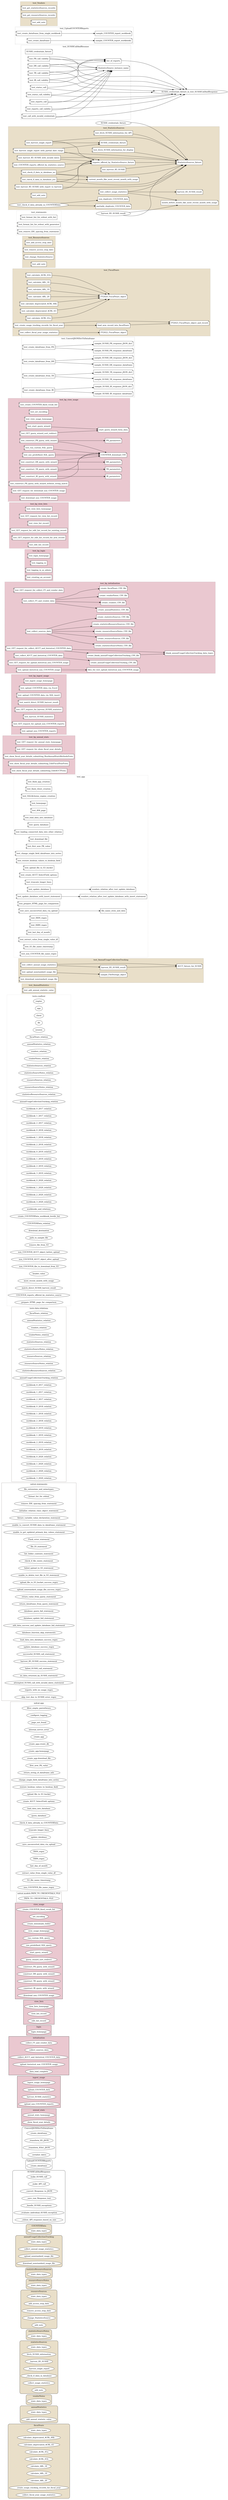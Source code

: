 digraph package_dependencies {
    graph [rankdir="LR"]

    /* Cluster Types
        Rounded = Class
        Rounded, light gold fill = Relation class
        Light garnet fill = Blueprint
        Grey (50% of #2c2a29) outline = Module collecting general functions
        Dotted = Test module
    */

    node [  // To remove the fill color from the individual function nodes
        style="filled"
        fillcolor="white"
    ]
    /* Node Types
        Box = Function
        Cds = Route function
        Folder = Function connecting to S3
        Cylinder = Function connecting to MySQL
        Note = Fixture function
        Component = Test function
    */


    /* *** All Functions *** */

    subgraph cluster_fiscalYears {
        label="fiscalYears"
        style="rounded"
        bgcolor="#e9dfc9"

        state_data_types_in_fiscalYears [
            label="state_data_types"
            /*shape=""*/
        ]
        calculate_depreciated_ACRL_60b
        calculate_depreciated_ACRL_63
        calculate_ACRL_61a
        calculate_ACRL_61b
        calculate_ARL_18
        calculate_ARL_19
        calculate_ARL_20
        create_usage_tracking_records_for_fiscal_year
        collect_fiscal_year_usage_statistics
    }


    subgraph cluster_annualStatistics {
        label="annualStatistics"
        style="rounded"
        bgcolor="#e9dfc9"

        state_data_types_in_annualStatistics [
            label="state_data_types"
            /*shape=""*/
        ]
        add_annual_statistic_value
    }


    subgraph cluster_vendorNotes {
        label="vendorNotes"
        style="rounded"
        bgcolor="#e9dfc9"

        state_data_types_in_vendorNotes [
            label="state_data_types"
            /*shape=""*/
        ]
    }


    subgraph cluster_statisticsSources {
        label="statisticsSources"
        style="rounded"
        bgcolor="#e9dfc9"

        state_data_types_in_statisticsSources [
            label="state_data_types"
            /*shape=""*/
        ]
        fetch_SUSHI_information
        _harvest_R5_SUSHI
        _harvest_single_report
        _check_if_data_in_database
        collect_usage_statistics
        add_note_in_statisticsSources [
            label="add_note"
            /*shape=""*/
        ]
    }


    subgraph cluster_statisticsSourceNotes {
        label="statisticsSourceNotes"
        style="rounded"
        bgcolor="#e9dfc9"

        state_data_types_in_statisticsSourceNotes [
            label="state_data_types"
            /*shape=""*/
        ]
    }


    subgraph cluster_resourceSources {
        label="resourceSources"
        style="rounded"
        bgcolor="#e9dfc9"

        state_data_types_in_resourceSources [
            label="state_data_types"
            /*shape=""*/
        ]
        add_access_stop_date
        remove_access_stop_date
        change_StatisticsSource
        add_note_in_resourceSources [
            label="add_note"
            /*shape=""*/
        ]
    }


    subgraph cluster_resourceSourceNotes {
        label="resourceSourceNotes"
        style="rounded"
        bgcolor="#e9dfc9"

        state_data_types_in_resourceSourceNotes [
            label="state_data_types"
            /*shape=""*/
        ]
    }


    subgraph cluster_statisticsResourceSources {
        label="statisticsResourceSources"
        style="rounded"
        bgcolor="#e9dfc9"

        state_data_types_in_statisticsResourceSources [
            label="state_data_types"
            /*shape=""*/
        ]
    }


    subgraph cluster_annualUsageCollectionTracking {
        label="annualUsageCollectionTracking"
        style="rounded"
        bgcolor="#e9dfc9"

        state_data_types_in_annualUsageCollectionTracking [
            label="state_data_types"
            /*shape=""*/
        ]
        collect_annual_usage_statistics
        upload_nonstandard_usage_file
        download_nonstandard_usage_file
    }


    subgraph cluster_COUNTERData {
        label="COUNTERData"
        style="rounded"
        bgcolor="#e9dfc9"

        state_data_types_in_COUNTERData [
            label="state_data_types"
            /*shape=""*/
        ]
    }


    subgraph cluster_SUSHICallAndResponse {
        label="SUSHICallAndResponse"
        style="rounded"

        make_SUSHI_call
        _make_API_call
        _convert_Response_to_JSON
        _save_raw_Response_text
        _handle_SUSHI_exceptions
        _evaluate_individual_SUSHI_exception
        _stdout_API_response_based_on_size
    }


    subgraph cluster_UploadCOUNTERReports {
        label="UploadCOUNTERReports"
        style="rounded"

        create_dataframe_in_UploadCOUNTERReports [
            label="create_dataframe"
            /*shape=""*/
        ]
    }


    subgraph cluster_ConvertJSONDictToDataframe {
        label="ConvertJSONDictToDataframe"
        style="rounded"

        create_dataframe_in_ConvertJSONDictToDataframe [
            label="create_dataframe"
            /*shape=""*/
        ]
        _transform_R5_JSON
        _transform_R5b1_JSON
        _serialize_dates
    }


    subgraph cluster_annual_stats {
        label="annual_stats"
        bgcolor="#eac8d0"

        annual_stats_homepage
        show_fiscal_year_details
    }


    subgraph cluster_ingest_usage {
        label="ingest_usage"
        bgcolor="#eac8d0"

        ingest_usage_homepage
        upload_COUNTER_data
        harvest_SUSHI_statistics
        upload_non_COUNTER_reports
    }


    subgraph cluster_initialization {
        label="initialization"
        bgcolor="#eac8d0"

        collect_FY_and_vendor_data
        collect_sources_data
        collect_AUCT_and_historical_COUNTER_data
        upload_historical_non_COUNTER_usage
        data_load_complete
    }


    subgraph cluster_login {
        label="login"
        bgcolor="#eac8d0"

        login_homepage
    }


    subgraph cluster_view_lists {
        label="view_lists"
        bgcolor="#eac8d0"

        view_lists_homepage
        view_list_record
        edit_list_record
    }


    subgraph cluster_view_usage {
        label="view_usage"
        bgcolor="#eac8d0"

        create_COUNTER_fixed_vocab_list
        set_encoding
        create_downloads_folder
        view_usage_homepage
        run_custom_SQL_query
        use_predefined_SQL_query
        start_query_wizard
        query_wizard_sort_redirect
        construct_PR_query_with_wizard
        construct_DR_query_with_wizard
        construct_TR_query_with_wizard
        construct_IR_query_with_wizard
        download_non_COUNTER_usage
    }


    subgraph cluster_PATH_TO_CREDENTIALS_FILE {
        label="nolcat.models.PATH_TO_CREDENTIALS_FILE"
        pencolor="#857e7a"

        PATH_TO_CREDENTIALS_FILE
    }


    subgraph cluster_app {
        label="nolcat.app"
        pencolor="#857e7a"

        filter_empty_parentheses
        configure_logging
        page_not_found
        internal_server_error
        create_app
        "create_app.create_db"
        "create_app.homepage"
        "create_app.download_file"
        first_new_PK_value
        return_string_of_dataframe_info
        change_single_field_dataframe_into_series
        restore_boolean_values_to_boolean_field
        upload_file_to_S3_bucket
        create_AUCT_SelectField_options
        load_data_into_database
        query_database
        check_if_data_already_in_COUNTERData
        truncate_longer_lines
        update_database
        save_unconverted_data_via_upload
        ISSN_regex
        ISBN_regex
        last_day_of_month
        extract_value_from_single_value_df
        S3_file_name_timestamp
        non_COUNTER_file_name_regex
    }


    subgraph cluster_statements {
        label="nolcat.statements"
        pencolor="#857e7a"

        file_extensions_and_mimetypes
        format_list_for_stdout
        remove_IDE_spacing_from_statement
        initialize_relation_class_object_statement
        fixture_variable_value_declaration_statement
        unable_to_convert_SUSHI_data_to_dataframe_statement
        unable_to_get_updated_primary_key_values_statement
        Flask_error_statement
        file_IO_statement
        list_folder_contents_statement
        check_if_file_exists_statement
        failed_upload_to_S3_statement
        unable_to_delete_test_file_in_S3_statement
        upload_file_to_S3_bucket_success_regex
        upload_nonstandard_usage_file_success_regex
        return_value_from_query_statement
        return_dataframe_from_query_statement
        database_query_fail_statement
        database_update_fail_statement
        add_data_success_and_update_database_fail_statement
        database_function_skip_statements
        load_data_into_database_success_regex
        update_database_success_regex
        successful_SUSHI_call_statement
        harvest_R5_SUSHI_success_statement
        failed_SUSHI_call_statement
        no_data_returned_by_SUSHI_statement
        attempted_SUSHI_call_with_invalid_dates_statement
        reports_with_no_usage_regex
        skip_test_due_to_SUSHI_error_regex
    }


    subgraph cluster_relations {
        label="tests.data.relations"
        pencolor="#857e7a"

        fiscalYears_relation_in_relations [
            label="fiscalYears_relation"
            /*shape=""*/
        ]
        annualStatistics_relation_in_relations [
            label="annualStatistics_relation"
            /*shape=""*/
        ]
        vendors_relation_in_relations [
            label="vendors_relation"
            /*shape=""*/
        ]
        vendorNotes_relation_in_relations [
            label="vendorNotes_relation"
            /*shape=""*/
        ]
        statisticsSources_relation_in_relations [
            label="statisticsSources_relation"
            /*shape=""*/
        ]
        statisticsSourceNotes_relation_in_relations [
            label="statisticsSourceNotes_relation"
            /*shape=""*/
        ]
        resourceSources_relation_in_relations [
            label="resourceSources_relation"
            /*shape=""*/
        ]
        resourceSourceNotes_relation_in_relations [
            label="resourceSourceNotes_relation"
            /*shape=""*/
        ]
        statisticsResourceSources_relation_in_relations [
            label="statisticsResourceSources_relation"
            /*shape=""*/
        ]
        annualUsageCollectionTracking_relation_in_relations [
            label="annualUsageCollectionTracking_relation"
            /*shape=""*/
        ]
        workbook_0_2017_relation_in_relations [
            label="workbook_0_2017_relation"
            /*shape=""*/
        ]
        workbook_1_2017_relation_in_relations [
            label="workbook_1_2017_relation"
            /*shape=""*/
        ]
        workbook_2_2017_relation_in_relations [
            label="workbook_2_2017_relation"
            /*shape=""*/
        ]
        workbook_0_2018_relation_in_relations [
            label="workbook_0_2018_relation"
            /*shape=""*/
        ]
        workbook_1_2018_relation_in_relations [
            label="workbook_1_2018_relation"
            /*shape=""*/
        ]
        workbook_2_2018_relation_in_relations [
            label="workbook_2_2018_relation"
            /*shape=""*/
        ]
        workbook_0_2019_relation_in_relations [
            label="workbook_0_2019_relation"
            /*shape=""*/
        ]
        workbook_1_2019_relation_in_relations [
            label="workbook_1_2019_relation"
            /*shape=""*/
        ]
        workbook_2_2019_relation_in_relations [
            label="workbook_2_2019_relation"
            /*shape=""*/
        ]
        workbook_3_2019_relation_in_relations [
            label="workbook_3_2019_relation"
            /*shape=""*/
        ]
        workbook_0_2020_relation_in_relations [
            label="workbook_0_2020_relation"
            /*shape=""*/
        ]
        workbook_1_2020_relation_in_relations [
            label="workbook_1_2020_relation"
            /*shape=""*/
        ]
        workbook_2_2020_relation_in_relations [
            label="workbook_2_2020_relation"
            /*shape=""*/
        ]
        workbook_3_2020_relation_in_relations [
            label="workbook_3_2020_relation"
            /*shape=""*/
        ]
    }


    subgraph cluster_conftest {
        label="tests.conftest"
        style="dotted"
        pencolor="#857e7a"

        engine
        app
        client
        db
        session
        fiscalYears_relation_in_conftest [
            label="fiscalYears_relation"
            /*shape=""*/
        ]
        annualStatistics_relation_in_conftest [
            label="annualStatistics_relation"
            /*shape=""*/
        ]
        vendors_relation_in_conftest [
            label="vendors_relation"
            /*shape=""*/
        ]
        vendorNotes_relation_in_conftest [
            label="vendorNotes_relation"
            /*shape=""*/
        ]
        statisticsSources_relation_in_conftest [
            label="statisticsSources_relation"
            /*shape=""*/
        ]
        statisticsSourceNotes_relation_in_conftest [
            label="statisticsSourceNotes_relation"
            /*shape=""*/
        ]
        resourceSources_relation_in_conftest [
            label="resourceSources_relation"
            /*shape=""*/
        ]
        resourceSourceNotes_relation_in_conftest [
            label="resourceSourceNotes_relation"
            /*shape=""*/
        ]
        statisticsResourceSources_relation_in_conftest [
            label="statisticsResourceSources_relation"
            /*shape=""*/
        ]
        annualUsageCollectionTracking_relation_in_conftest [
            label="annualUsageCollectionTracking_relation"
            /*shape=""*/
        ]
        workbook_0_2017_relation_in_conftest [
            label="workbook_0_2017_relation"
            /*shape=""*/
        ]
        workbook_1_2017_relation_in_conftest [
            label="workbook_1_2017_relation"
            /*shape=""*/
        ]
        workbook_2_2017_relation_in_conftest [
            label="workbook_2_2017_relation"
            /*shape=""*/
        ]
        workbook_0_2018_relation_in_conftest [
            label="workbook_0_2018_relation"
            /*shape=""*/
        ]
        workbook_1_2018_relation_in_conftest [
            label="workbook_1_2018_relation"
            /*shape=""*/
        ]
        workbook_2_2018_relation_in_conftest [
            label="workbook_2_2018_relation"
            /*shape=""*/
        ]
        workbook_0_2019_relation_in_conftest [
            label="workbook_0_2019_relation"
            /*shape=""*/
        ]
        workbook_1_2019_relation_in_conftest [
            label="workbook_1_2019_relation"
            /*shape=""*/
        ]
        workbook_2_2019_relation_in_conftest [
            label="workbook_2_2019_relation"
            /*shape=""*/
        ]
        workbook_3_2019_relation_in_conftest [
            label="workbook_3_2019_relation"
            /*shape=""*/
        ]
        workbook_0_2020_relation_in_conftest [
            label="workbook_0_2020_relation"
            /*shape=""*/
        ]
        workbook_1_2020_relation_in_conftest [
            label="workbook_1_2020_relation"
            /*shape=""*/
        ]
        workbook_2_2020_relation_in_conftest [
            label="workbook_2_2020_relation"
            /*shape=""*/
        ]
        workbook_3_2020_relation_in_conftest [
            label="workbook_3_2020_relation"
            /*shape=""*/
        ]
        workbooks_and_relations
        create_COUNTERData_workbook_iterdir_list
        COUNTERData_relation
        download_destination
        path_to_sample_file
        remove_file_from_S3
        non_COUNTER_AUCT_object_before_upload
        non_COUNTER_AUCT_object_after_upload
        non_COUNTER_file_to_download_from_S3
        header_value
        most_recent_month_with_usage
        match_direct_SUSHI_harvest_result
        COUNTER_reports_offered_by_statistics_source
        prepare_HTML_page_for_comparison
    }


    subgraph cluster_test_AnnualStatistics {
        label="test_AnnualStatistics"
        style="dotted"
        bgcolor="#e9dfc9"

        test_add_annual_statistic_value [shape="component"]
    }


    subgraph cluster_test_AnnualUsageCollectionTracking {
        label="test_AnnualUsageCollectionTracking"
        style="dotted"
        bgcolor="#e9dfc9"

        AUCT_fixture_for_SUSHI [shape="note"]
        harvest_R5_SUSHI_result_in_test_AnnualUsageCollectionTracking [
            label="harvest_R5_SUSHI_result"
            shape="note"
        ]
        test_collect_annual_usage_statistics [shape="component"]
        sample_FileStorage_object [shape="note"]
        test_upload_nonstandard_usage_file [shape="component"]
        test_download_nonstandard_usage_file [shape="component"]
    }


    subgraph cluster_test_app {
        label="test_app"
        style="dotted"
        pencolor="#857e7a"

        test_flask_app_creation [shape="component"]
        test_flask_client_creation [shape="component"]
        test_SQLAlchemy_engine_creation [shape="component"]
        test_homepage [shape="component"]
        test_404_page [shape="component"]
        test_load_data_into_database [shape="component"]
        test_query_database [shape="component"]
        test_loading_connected_data_into_other_relation [shape="component"]
        test_download_file [shape="component"]
        test_first_new_PK_value [shape="component"]
        test_change_single_field_dataframe_into_series [shape="component"]
        test_restore_boolean_values_to_boolean_field [shape="component"]
        test_upload_file_to_S3_bucket [shape="component"]
        test_create_AUCT_SelectField_options [shape="component"]
        test_truncate_longer_lines [shape="component"]
        vendors_relation_after_test_update_database [shape="note"]
        test_update_database [shape="component"]
        vendors_relation_after_test_update_database_with_insert_statement [shape="note"]
        test_update_database_with_insert_statement [shape="component"]
        test_prepare_HTML_page_for_comparison [shape="component"]
        file_name_stem_and_data [shape="note"]
        test_save_unconverted_data_via_upload [shape="component"]
        test_ISSN_regex [shape="component"]
        test_ISBN_regex [shape="component"]
        test_last_day_of_month [shape="component"]
        test_extract_value_from_single_value_df [shape="component"]
        test_S3_file_name_timestamp [shape="component"]
        test_non_COUNTER_file_name_regex [shape="component"]
    }


    subgraph cluster_test_bp_annual_stats {
        label="test_bp_annual_stats"
        style="dotted"
        bgcolor="#eac8d0"

        test_GET_request_for_annual_stats_homepage [shape="component"]
        test_GET_request_for_show_fiscal_year_details [shape="component"]
        test_show_fiscal_year_details_submitting_RunAnnualStatsMethodsForm [shape="component"]
        test_show_fiscal_year_details_submitting_EditFiscalYearForm [shape="component"]
        test_show_fiscal_year_details_submitting_EditAUCTForm [shape="component"]
    }


    subgraph cluster_test_bp_ingest_usage {
        label="test_bp_ingest_usage"
        style="dotted"
        bgcolor="#eac8d0"

        test_ingest_usage_homepage [shape="component"]
        test_upload_COUNTER_data_via_Excel [shape="component"]
        test_upload_COUNTER_data_via_SQL_insert [shape="component"]
        test_match_direct_SUSHI_harvest_result [shape="component"]
        test_GET_request_for_harvest_SUSHI_statistics [shape="component"]
        test_harvest_SUSHI_statistics [shape="component"]
        test_GET_request_for_upload_non_COUNTER_reports [shape="component"]
        test_upload_non_COUNTER_reports [shape="component"]
    }


    subgraph cluster_test_bp_initialization {
        label="test_bp_initialization"
        style="dotted"
        bgcolor="#eac8d0"

        blank_annualUsageCollectionTracking_data_types [shape="note"]
        create_fiscalYears_CSV_file [shape="note"]
        create_annualStatistics_CSV_file [shape="note"]
        create_vendors_CSV_file [shape="note"]
        create_vendorNotes_CSV_file [shape="note"]
        create_statisticsSources_CSV_file [shape="note"]
        create_statisticsSourceNotes_CSV_file [shape="note"]
        create_resourceSources_CSV_file [shape="note"]
        create_resourceSourceNotes_CSV_file [shape="note"]
        create_statisticsResourceSources_CSV_file [shape="note"]
        create_blank_annualUsageCollectionTracking_CSV_file [shape="note"]
        create_annualUsageCollectionTracking_CSV_file [shape="note"]
        test_GET_request_for_collect_FY_and_vendor_data [shape="component"]
        test_collect_FY_and_vendor_data [shape="component"]
        test_collect_sources_data [shape="component"]
        test_GET_request_for_collect_AUCT_and_historical_COUNTER_data [shape="component"]
        test_collect_AUCT_and_historical_COUNTER_data [shape="component"]
        test_GET_request_for_upload_historical_non_COUNTER_usage [shape="component"]
        files_for_test_upload_historical_non_COUNTER_usage [shape="note"]
        test_upload_historical_non_COUNTER_usage [shape="component"]
    }


    subgraph cluster_test_bp_login {
        label="test_bp_login"
        style="dotted"
        bgcolor="#eac8d0"

        test_login_homepage [shape="component"]
        test_logging_in [shape="component"]
        test_logging_in_as_admin [shape="component"]
        test_creating_an_account [shape="component"]
    }


    subgraph cluster_test_bp_view_lists {
        label="test_bp_view_lists"
        style="dotted"
        bgcolor="#eac8d0"

        test_view_lists_homepage [shape="component"]
        test_GET_request_for_view_list_record [shape="component"]
        test_view_list_record [shape="component"]
        test_GET_request_for_edit_list_record_for_existing_record [shape="component"]
        test_GET_request_for_edit_list_record_for_new_record [shape="component"]
        test_edit_list_record [shape="component"]
    }


    subgraph cluster_test_bp_view_usage {
        label="test_bp_view_usage"
        style="dotted"
        bgcolor="#eac8d0"

        COUNTER_download_CSV [shape="note"]
        test_create_COUNTER_fixed_vocab_list [shape="component"]
        test_set_encoding [shape="component"]
        test_view_usage_homepage [shape="component"]
        test_run_custom_SQL_query [shape="component"]
        test_use_predefined_SQL_query [shape="component"]
        start_query_wizard_form_data [shape="note"]
        test_start_query_wizard [shape="component"]
        test_GET_query_wizard_sort_redirect [shape="component"]
        PR_parameters [shape="note"]
        test_construct_PR_query_with_wizard [shape="component"]
        DR_parameters [shape="note"]
        test_construct_DR_query_with_wizard [shape="component"]
        TR_parameters [shape="note"]
        test_construct_TR_query_with_wizard [shape="component"]
        IR_parameters [shape="note"]
        test_construct_IR_query_with_wizard [shape="component"]
        test_construct_PR_query_with_wizard_without_string_match [shape="component"]
        test_GET_request_for_download_non_COUNTER_usage [shape="component"]
        test_download_non_COUNTER_usage [shape="component"]
    }


    subgraph cluster_test_ConvertJSONDictToDataframe {
        label="test_ConvertJSONDictToDataframe"
        style="dotted"

        sample_SUSHI_PR_response_JSON_dict [shape="note"]
        sample_SUSHI_DR_response_JSON_dict [shape="note"]
        sample_SUSHI_TR_response_JSON_dict [shape="note"]
        sample_SUSHI_IR_response_JSON_dict [shape="note"]
        sample_SUSHI_PR_response_dataframe [shape="note"]
        sample_SUSHI_DR_response_dataframe [shape="note"]
        sample_SUSHI_TR_response_dataframe [shape="note"]
        sample_SUSHI_IR_response_dataframe [shape="note"]
        test_create_dataframe_from_PR [shape="component"]
        test_create_dataframe_from_DR [shape="component"]
        test_create_dataframe_from_TR [shape="component"]
        test_create_dataframe_from_IR [shape="component"]
    }


    subgraph cluster_test_FiscalYears {
        label="test_FiscalYears"
        style="dotted"
        bgcolor="#e9dfc9"

        FY2020_FiscalYears_object [shape="note"]
        test_calculate_depreciated_ACRL_60b [shape="component"]
        test_calculate_depreciated_ACRL_63 [shape="component"]
        test_calculate_ACRL_61a [shape="component"]
        test_calculate_ACRL_61b [shape="component"]
        test_calculate_ARL_18 [shape="component"]
        test_calculate_ARL_19 [shape="component"]
        test_calculate_ARL_20 [shape="component"]
        FY2023_FiscalYears_object_and_record [shape="note"]
        load_new_record_into_fiscalYears [shape="note"]
        test_create_usage_tracking_records_for_fiscal_year [shape="component"]
        FY2022_FiscalYears_object [shape="note"]
        test_collect_fiscal_year_usage_statistics [shape="component"]
    }


    subgraph cluster_test_ResourceSources {
        label="test_ResourceSources"
        style="dotted"
        bgcolor="#e9dfc9"

        test_add_access_stop_date [shape="component"]
        test_remove_access_stop_date [shape="component"]
        test_change_StatisticsSource [shape="component"]
        test_add_note_in_test_ResourceSources [
            label="test_add_note"
            shape="component"
        ]
    }


    subgraph cluster_test_statements {
        label="test_statements"
        style="dotted"
        pencolor="#857e7a"

        test_format_list_for_stdout_with_list [shape="component"]
        test_format_list_for_stdout_with_generator [shape="component"]
        test_remove_IDE_spacing_from_statement [shape="component"]
    }


    subgraph cluster_test_StatisticsSources {
        label="test_StatisticsSources"
        style="dotted"
        bgcolor="#e9dfc9"

        current_month_like_most_recent_month_with_usage [shape="note"]
        StatisticsSources_fixture [shape="note"]
        test_fetch_SUSHI_information_for_API [shape="component"]
        test_fetch_SUSHI_information_for_display [shape="component"]
        SUSHI_credentials_fixture_in_test_StatisticsSources [
            label="SUSHI_credentials_fixture"
            shape="note"
        ]
        reports_offered_by_StatisticsSource_fixture [shape="note"]
        test_COUNTER_reports_offered_by_statistics_source [shape="component"]
        test_check_if_data_in_database_no [shape="component"]
        test_check_if_data_in_database_yes [shape="component"]
        test_harvest_single_report [shape="component"]
        test_harvest_single_report_with_partial_date_range [shape="component"]
        test_harvest_R5_SUSHI [shape="component"]
        test_harvest_R5_SUSHI_with_report_to_harvest [shape="component"]
        test_harvest_R5_SUSHI_with_invalid_dates [shape="component"]
        month_before_month_like_most_recent_month_with_usage [shape="note"]
        harvest_R5_SUSHI_result_in_test_StatisticsSources [
            label="harvest_R5_SUSHI_result"
            shape="note"
        ]
        test_collect_usage_statistics [shape="component"]
        test_add_note_in_test_StatisticsSources [
            label="test_add_note"
            shape="component"
        ]
        partially_duplicate_COUNTER_data [shape="note"]
        non_duplicate_COUNTER_data [shape="note"]
        test_check_if_data_already_in_COUNTERData
    }


    subgraph cluster_test_SUSHICallAndResonse {
        label="test_SUSHICallAndResonse"
        style="dotted"

        SUSHI_credentials_fixture_in_test_SUSHICallAndResonse [
            label="SUSHI_credentials_fixture"
            shape="note"
        ]
        StatisticsSource_instance_name [shape="note"]
        test_status_call [shape="component"]
        test_status_call_validity [shape="component"]
        test_reports_call [shape="component"]
        test_reports_call_validity [shape="component"]
        list_of_reports [shape="note"]
        test_PR_call_validity [shape="component"]
        test_DR_call_validity [shape="component"]
        test_TR_call_validity [shape="component"]
        test_IR_call_validity [shape="component"]
        test_call_with_invalid_credentials [shape="component"]
    }


    subgraph cluster_test_UploadCOUNTERReports {
        label="test_UploadCOUNTERReports"
        style="dotted"

        sample_COUNTER_report_workbook [shape="note"]
        test_create_dataframe_from_single_workbook [shape="component"]
        sample_COUNTER_report_workbooks [shape="note"]
        test_create_dataframe [shape="component"]
    }


    subgraph cluster_test_Vendors {
        label="test_Vendors"
        style="dotted"
        bgcolor="#e9dfc9"

        test_get_statisticsSources_records [shape="component"]
        test_get_resourceSources_records [shape="component"]
        test_add_note_in_test_Vendors [
            label="test_add_note"
            shape="component"
        ]
    }

    
    /* *** Calls Between Functions (Organized by Calling Function) *** */
    // nolcat.annual_stats.views

    // nolcat.ingest_usage.views

    // nolcat.initialization.views

    // nolcat.login.views

    // nolcat.view_lists.views

    // nolcat.view_usage.views

    // nolcat.app

    // nolcat.ConvertJSONDictToDataframe

    // nolcat.models.FiscalYears

    // nolcat.models.AnnualStatistics

    // nolcat.models.Vendors

    // nolcat.models.VendorNotes

    // nolcat.models.StatisticsSources

    // nolcat.models.StatisticsSourceNotes

    // nolcat.models.ResourceSources

    // nolcat.models.ResourceSourceNotes

    // nolcat.models.StatisticsResourceSources

    // nolcat.models.AnnualUsageCollectionTracking

    // nolcat.models.COUNTERData

    // nolcat.statements

    // nolcat.SUSHICallAndResponse

    // nolcat.UploadCOUNTERReports

    // tests.data.relations

    // tests.conftest

    // tests.test_AnnualStatistics

    // tests.test_AnnualUsageCollectionTracking
    harvest_R5_SUSHI_result_in_test_AnnualUsageCollectionTracking -> AUCT_fixture_for_SUSHI
    test_collect_annual_usage_statistics -> AUCT_fixture_for_SUSHI
    test_collect_annual_usage_statistics -> harvest_R5_SUSHI_result_in_test_AnnualUsageCollectionTracking
    test_upload_nonstandard_usage_file -> sample_FileStorage_object

    // tests.test_app
    test_update_database -> vendors_relation_after_test_update_database
    test_update_database_with_insert_statement -> vendors_relation_after_test_update_database_with_insert_statement
    test_save_unconverted_data_via_upload -> file_name_stem_and_data

    // tests.test_bp_annual_stats

    // tests.test_bp_ingest_usage

    // tests.test_bp_initialization
    create_blank_annualUsageCollectionTracking_CSV_file -> blank_annualUsageCollectionTracking_data_types
    test_GET_request_for_collect_AUCT_and_historical_COUNTER_data -> blank_annualUsageCollectionTracking_data_types
    test_collect_FY_and_vendor_data -> create_fiscalYears_CSV_file
    test_collect_FY_and_vendor_data -> create_annualStatistics_CSV_file
    test_collect_FY_and_vendor_data -> create_vendors_CSV_file
    test_collect_FY_and_vendor_data -> create_vendorNotes_CSV_file
    test_collect_sources_data -> create_statisticsSources_CSV_file
    test_collect_sources_data -> create_statisticsSourceNotes_CSV_file
    test_collect_sources_data -> create_resourceSources_CSV_file
    test_collect_sources_data -> create_resourceSourceNotes_CSV_file
    test_collect_sources_data -> create_statisticsResourceSources_CSV_file
    test_GET_request_for_collect_AUCT_and_historical_COUNTER_data -> create_blank_annualUsageCollectionTracking_CSV_file
    test_collect_AUCT_and_historical_COUNTER_data -> create_annualUsageCollectionTracking_CSV_file
    test_upload_historical_non_COUNTER_usage -> files_for_test_upload_historical_non_COUNTER_usage

    // tests.test_bp_login

    // tests.test_bp_view_lists

    // tests.test_bp_view_usage
    test_run_custom_SQL_query -> COUNTER_download_CSV
    test_use_predefined_SQL_query -> COUNTER_download_CSV
    test_construct_PR_query_with_wizard -> COUNTER_download_CSV
    test_construct_DR_query_with_wizard -> COUNTER_download_CSV
    test_construct_TR_query_with_wizard -> COUNTER_download_CSV
    test_construct_IR_query_with_wizard -> COUNTER_download_CSV
    test_start_query_wizard -> start_query_wizard_form_data
    test_GET_query_wizard_sort_redirect -> start_query_wizard_form_data
    test_construct_PR_query_with_wizard -> PR_parameters
    test_construct_DR_query_with_wizard -> DR_parameters
    test_construct_TR_query_with_wizard -> TR_parameters
    test_construct_IR_query_with_wizard -> IR_parameters

    // tests.test_ConvertJSONDictToDataframe
    test_create_dataframe_from_PR -> sample_SUSHI_PR_response_JSON_dict
    test_create_dataframe_from_DR -> sample_SUSHI_DR_response_JSON_dict
    test_create_dataframe_from_TR -> sample_SUSHI_TR_response_JSON_dict
    test_create_dataframe_from_IR -> sample_SUSHI_IR_response_JSON_dict
    test_create_dataframe_from_PR -> sample_SUSHI_PR_response_dataframe
    test_create_dataframe_from_DR -> sample_SUSHI_DR_response_dataframe
    test_create_dataframe_from_TR -> sample_SUSHI_TR_response_dataframe
    test_create_dataframe_from_IR -> sample_SUSHI_IR_response_dataframe

    // tests.test_FiscalYears
    test_calculate_depreciated_ACRL_60b -> FY2020_FiscalYears_object
    test_calculate_depreciated_ACRL_63 -> FY2020_FiscalYears_object
    test_calculate_ACRL_61a -> FY2020_FiscalYears_object
    test_calculate_ACRL_61b -> FY2020_FiscalYears_object
    test_calculate_ARL_18 -> FY2020_FiscalYears_object
    test_calculate_ARL_19 -> FY2020_FiscalYears_object
    test_calculate_ARL_20 -> FY2020_FiscalYears_object
    load_new_record_into_fiscalYears -> FY2023_FiscalYears_object_and_record
    test_create_usage_tracking_records_for_fiscal_year -> FY2023_FiscalYears_object_and_record
    test_create_usage_tracking_records_for_fiscal_year -> load_new_record_into_fiscalYears
    test_collect_fiscal_year_usage_statistics -> FY2022_FiscalYears_object

    // tests.test_ResourceSources

    // tests.test_statements

    // tests.test_StatisticsSources
    test_check_if_data_in_database_no -> current_month_like_most_recent_month_with_usage
    test_check_if_data_in_database_yes -> current_month_like_most_recent_month_with_usage
    test_fetch_SUSHI_information_for_API -> StatisticsSources_fixture
    test_fetch_SUSHI_information_for_display -> StatisticsSources_fixture
    SUSHI_credentials_fixture -> StatisticsSources_fixture
    reports_offered_by_StatisticsSource_fixture -> StatisticsSources_fixture
    test_check_if_data_in_database_no -> StatisticsSources_fixture
    test_check_if_data_in_database_yes -> StatisticsSources_fixture
    test_harvest_single_report -> StatisticsSources_fixture
    test_harvest_single_report_with_partial_date_range -> StatisticsSources_fixture
    test_harvest_R5_SUSHI -> StatisticsSources_fixture
    test_harvest_R5_SUSHI_with_report_to_harvest -> StatisticsSources_fixture
    test_harvest_R5_SUSHI_with_invalid_dates -> StatisticsSources_fixture
    harvest_R5_SUSHI_result -> StatisticsSources_fixture
    test_collect_usage_statistics -> StatisticsSources_fixture
    test_harvest_single_report -> SUSHI_credentials_fixture_in_test_StatisticsSources
    test_harvest_single_report_with_partial_date_range -> SUSHI_credentials_fixture_in_test_StatisticsSources
    test_COUNTER_reports_offered_by_statistics_source -> reports_offered_by_StatisticsSource_fixture
    test_check_if_data_in_database_no -> reports_offered_by_StatisticsSource_fixture
    test_check_if_data_in_database_yes -> reports_offered_by_StatisticsSource_fixture
    test_harvest_single_report -> reports_offered_by_StatisticsSource_fixture
    test_harvest_single_report_with_partial_date_range -> reports_offered_by_StatisticsSource_fixture
    test_harvest_R5_SUSHI_with_report_to_harvest -> reports_offered_by_StatisticsSource_fixture
    test_harvest_R5_SUSHI_with_invalid_dates -> reports_offered_by_StatisticsSource_fixture
    harvest_R5_SUSHI_result -> month_before_month_like_most_recent_month_with_usage
    test_collect_usage_statistics -> month_before_month_like_most_recent_month_with_usage
    test_collect_usage_statistics -> harvest_R5_SUSHI_result_in_test_StatisticsSources
    test_check_if_data_already_in_COUNTERData -> partially_duplicate_COUNTER_data
    test_check_if_data_already_in_COUNTERData -> non_duplicate_COUNTER_data

    // tests.test_SUSHICallAndResponse
    test_status_call -> SUSHI_credentials_fixture_in_test_SUSHICallAndResponse
    test_status_call_validity -> SUSHI_credentials_fixture_in_test_SUSHICallAndResponse
    test_reports_call -> SUSHI_credentials_fixture_in_test_SUSHICallAndResponse
    test_reports_call_validity -> SUSHI_credentials_fixture_in_test_SUSHICallAndResponse
    list_of_reports -> SUSHI_credentials_fixture_in_test_SUSHICallAndResponse
    test_PR_call_validity -> SUSHI_credentials_fixture_in_test_SUSHICallAndResponse
    test_DR_call_validity -> SUSHI_credentials_fixture_in_test_SUSHICallAndResponse
    test_TR_call_validity -> SUSHI_credentials_fixture_in_test_SUSHICallAndResponse
    test_IR_call_validity -> SUSHI_credentials_fixture_in_test_SUSHICallAndResponse
    test_call_with_invalid_credentials -> SUSHI_credentials_fixture_in_test_SUSHICallAndResponse
    test_status_call -> StatisticsSource_instance_name
    test_status_call_validity -> StatisticsSource_instance_name
    test_reports_call -> StatisticsSource_instance_name
    test_reports_call_validity -> StatisticsSource_instance_name
    test_PR_call_validity -> StatisticsSource_instance_name
    test_DR_call_validity -> StatisticsSource_instance_name
    test_TR_call_validity -> StatisticsSource_instance_name
    test_IR_call_validity -> StatisticsSource_instance_name
    test_call_with_invalid_credentials -> StatisticsSource_instance_name
    test_PR_call_validity -> list_of_reports
    test_DR_call_validity -> list_of_reports
    test_TR_call_validity -> list_of_reports
    test_IR_call_validity -> list_of_reports

    // tests.test_UploadCOUNTERReports
    test_create_dataframe_from_single_workbook -> sample_COUNTER_report_workbook
    test_create_dataframe -> sample_COUNTER_report_workbooks

    // tests.test_Vendors
}